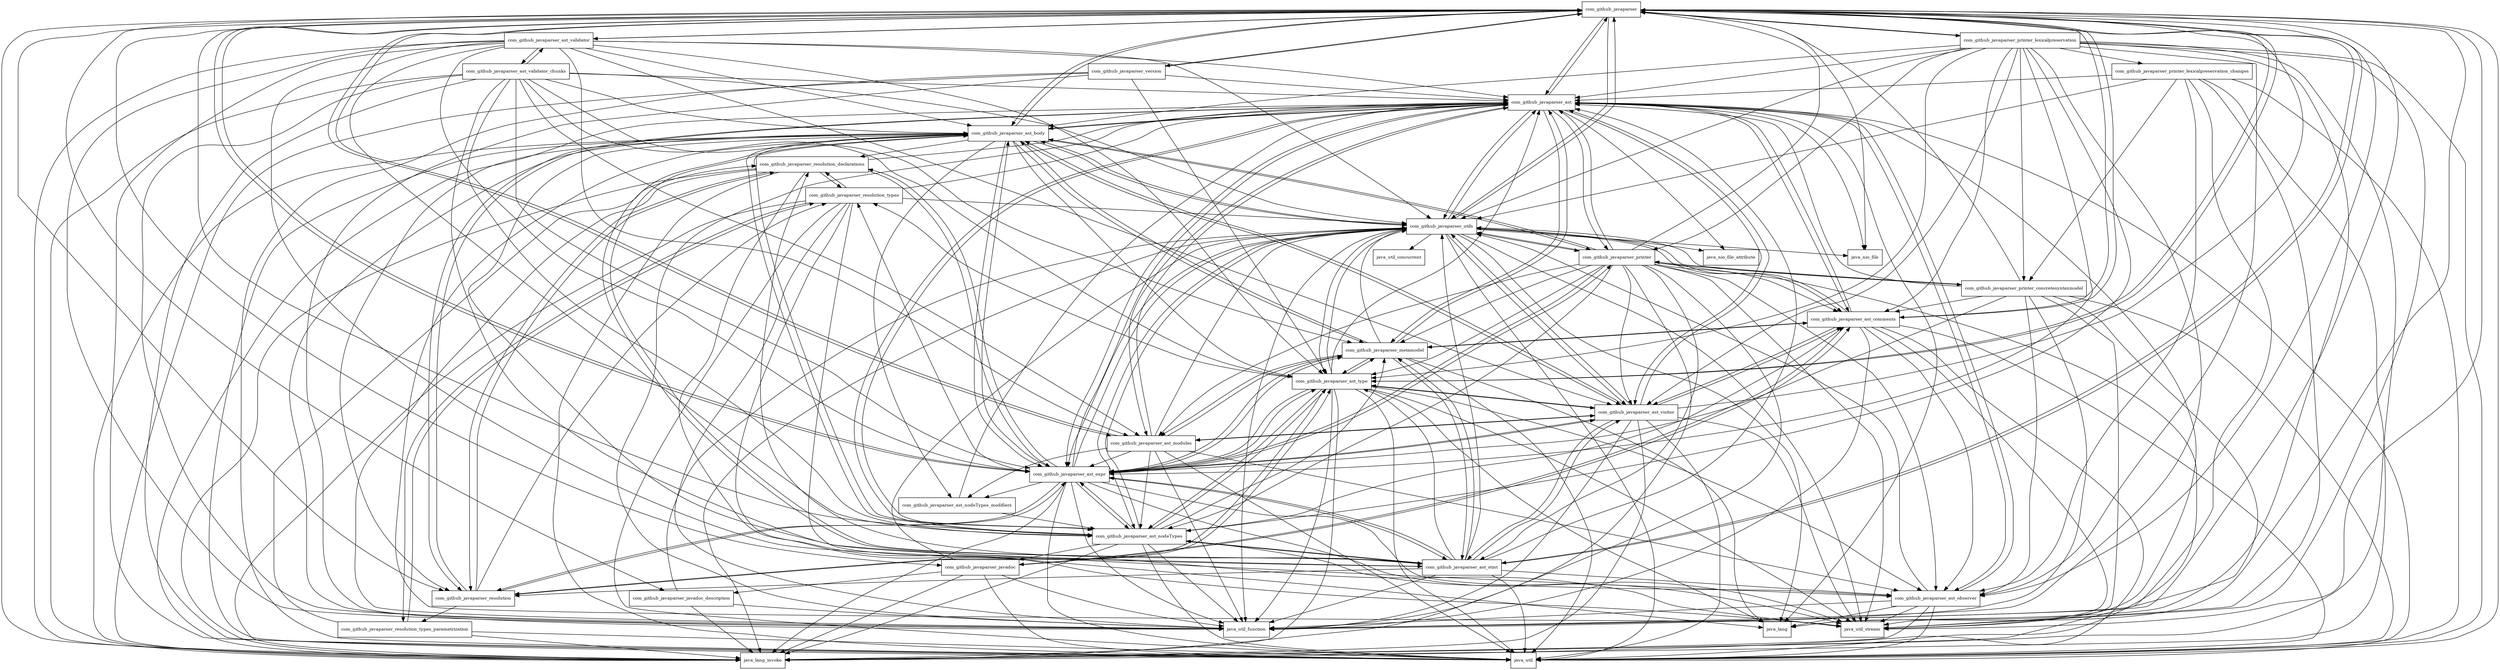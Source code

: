 digraph javaparser_core_3_13_10_package_dependencies {
  node [shape = box, fontsize=10.0];
  com_github_javaparser -> com_github_javaparser_ast;
  com_github_javaparser -> com_github_javaparser_ast_body;
  com_github_javaparser -> com_github_javaparser_ast_comments;
  com_github_javaparser -> com_github_javaparser_ast_expr;
  com_github_javaparser -> com_github_javaparser_ast_modules;
  com_github_javaparser -> com_github_javaparser_ast_observer;
  com_github_javaparser -> com_github_javaparser_ast_stmt;
  com_github_javaparser -> com_github_javaparser_ast_type;
  com_github_javaparser -> com_github_javaparser_ast_validator;
  com_github_javaparser -> com_github_javaparser_javadoc;
  com_github_javaparser -> com_github_javaparser_javadoc_description;
  com_github_javaparser -> com_github_javaparser_printer_lexicalpreservation;
  com_github_javaparser -> com_github_javaparser_resolution;
  com_github_javaparser -> com_github_javaparser_utils;
  com_github_javaparser -> com_github_javaparser_version;
  com_github_javaparser -> java_lang;
  com_github_javaparser -> java_lang_invoke;
  com_github_javaparser -> java_nio_file;
  com_github_javaparser -> java_util;
  com_github_javaparser -> java_util_function;
  com_github_javaparser -> java_util_stream;
  com_github_javaparser_ast -> com_github_javaparser;
  com_github_javaparser_ast -> com_github_javaparser_ast_body;
  com_github_javaparser_ast -> com_github_javaparser_ast_comments;
  com_github_javaparser_ast -> com_github_javaparser_ast_expr;
  com_github_javaparser_ast -> com_github_javaparser_ast_modules;
  com_github_javaparser_ast -> com_github_javaparser_ast_nodeTypes;
  com_github_javaparser_ast -> com_github_javaparser_ast_observer;
  com_github_javaparser_ast -> com_github_javaparser_ast_visitor;
  com_github_javaparser_ast -> com_github_javaparser_metamodel;
  com_github_javaparser_ast -> com_github_javaparser_printer;
  com_github_javaparser_ast -> com_github_javaparser_resolution;
  com_github_javaparser_ast -> com_github_javaparser_utils;
  com_github_javaparser_ast -> java_lang;
  com_github_javaparser_ast -> java_lang_invoke;
  com_github_javaparser_ast -> java_nio_file;
  com_github_javaparser_ast -> java_nio_file_attribute;
  com_github_javaparser_ast -> java_util;
  com_github_javaparser_ast -> java_util_function;
  com_github_javaparser_ast -> java_util_stream;
  com_github_javaparser_ast_body -> com_github_javaparser;
  com_github_javaparser_ast_body -> com_github_javaparser_ast;
  com_github_javaparser_ast_body -> com_github_javaparser_ast_expr;
  com_github_javaparser_ast_body -> com_github_javaparser_ast_nodeTypes;
  com_github_javaparser_ast_body -> com_github_javaparser_ast_nodeTypes_modifiers;
  com_github_javaparser_ast_body -> com_github_javaparser_ast_observer;
  com_github_javaparser_ast_body -> com_github_javaparser_ast_stmt;
  com_github_javaparser_ast_body -> com_github_javaparser_ast_type;
  com_github_javaparser_ast_body -> com_github_javaparser_ast_visitor;
  com_github_javaparser_ast_body -> com_github_javaparser_metamodel;
  com_github_javaparser_ast_body -> com_github_javaparser_printer;
  com_github_javaparser_ast_body -> com_github_javaparser_resolution;
  com_github_javaparser_ast_body -> com_github_javaparser_resolution_declarations;
  com_github_javaparser_ast_body -> com_github_javaparser_utils;
  com_github_javaparser_ast_body -> java_lang_invoke;
  com_github_javaparser_ast_body -> java_util;
  com_github_javaparser_ast_body -> java_util_function;
  com_github_javaparser_ast_body -> java_util_stream;
  com_github_javaparser_ast_comments -> com_github_javaparser;
  com_github_javaparser_ast_comments -> com_github_javaparser_ast;
  com_github_javaparser_ast_comments -> com_github_javaparser_ast_observer;
  com_github_javaparser_ast_comments -> com_github_javaparser_ast_visitor;
  com_github_javaparser_ast_comments -> com_github_javaparser_javadoc;
  com_github_javaparser_ast_comments -> com_github_javaparser_metamodel;
  com_github_javaparser_ast_comments -> com_github_javaparser_utils;
  com_github_javaparser_ast_comments -> java_lang_invoke;
  com_github_javaparser_ast_comments -> java_util;
  com_github_javaparser_ast_comments -> java_util_function;
  com_github_javaparser_ast_comments -> java_util_stream;
  com_github_javaparser_ast_expr -> com_github_javaparser;
  com_github_javaparser_ast_expr -> com_github_javaparser_ast;
  com_github_javaparser_ast_expr -> com_github_javaparser_ast_body;
  com_github_javaparser_ast_expr -> com_github_javaparser_ast_nodeTypes;
  com_github_javaparser_ast_expr -> com_github_javaparser_ast_nodeTypes_modifiers;
  com_github_javaparser_ast_expr -> com_github_javaparser_ast_observer;
  com_github_javaparser_ast_expr -> com_github_javaparser_ast_stmt;
  com_github_javaparser_ast_expr -> com_github_javaparser_ast_type;
  com_github_javaparser_ast_expr -> com_github_javaparser_ast_visitor;
  com_github_javaparser_ast_expr -> com_github_javaparser_metamodel;
  com_github_javaparser_ast_expr -> com_github_javaparser_printer;
  com_github_javaparser_ast_expr -> com_github_javaparser_resolution;
  com_github_javaparser_ast_expr -> com_github_javaparser_resolution_declarations;
  com_github_javaparser_ast_expr -> com_github_javaparser_resolution_types;
  com_github_javaparser_ast_expr -> com_github_javaparser_utils;
  com_github_javaparser_ast_expr -> java_lang_invoke;
  com_github_javaparser_ast_expr -> java_util;
  com_github_javaparser_ast_expr -> java_util_function;
  com_github_javaparser_ast_expr -> java_util_stream;
  com_github_javaparser_ast_modules -> com_github_javaparser;
  com_github_javaparser_ast_modules -> com_github_javaparser_ast;
  com_github_javaparser_ast_modules -> com_github_javaparser_ast_expr;
  com_github_javaparser_ast_modules -> com_github_javaparser_ast_nodeTypes;
  com_github_javaparser_ast_modules -> com_github_javaparser_ast_nodeTypes_modifiers;
  com_github_javaparser_ast_modules -> com_github_javaparser_ast_observer;
  com_github_javaparser_ast_modules -> com_github_javaparser_ast_visitor;
  com_github_javaparser_ast_modules -> com_github_javaparser_metamodel;
  com_github_javaparser_ast_modules -> com_github_javaparser_utils;
  com_github_javaparser_ast_modules -> java_util;
  com_github_javaparser_ast_modules -> java_util_function;
  com_github_javaparser_ast_nodeTypes -> com_github_javaparser;
  com_github_javaparser_ast_nodeTypes -> com_github_javaparser_ast;
  com_github_javaparser_ast_nodeTypes -> com_github_javaparser_ast_body;
  com_github_javaparser_ast_nodeTypes -> com_github_javaparser_ast_comments;
  com_github_javaparser_ast_nodeTypes -> com_github_javaparser_ast_expr;
  com_github_javaparser_ast_nodeTypes -> com_github_javaparser_ast_stmt;
  com_github_javaparser_ast_nodeTypes -> com_github_javaparser_ast_type;
  com_github_javaparser_ast_nodeTypes -> com_github_javaparser_javadoc;
  com_github_javaparser_ast_nodeTypes -> com_github_javaparser_metamodel;
  com_github_javaparser_ast_nodeTypes -> com_github_javaparser_utils;
  com_github_javaparser_ast_nodeTypes -> java_lang_invoke;
  com_github_javaparser_ast_nodeTypes -> java_util;
  com_github_javaparser_ast_nodeTypes -> java_util_function;
  com_github_javaparser_ast_nodeTypes -> java_util_stream;
  com_github_javaparser_ast_nodeTypes_modifiers -> com_github_javaparser_ast;
  com_github_javaparser_ast_nodeTypes_modifiers -> com_github_javaparser_ast_nodeTypes;
  com_github_javaparser_ast_observer -> com_github_javaparser_ast;
  com_github_javaparser_ast_observer -> com_github_javaparser_utils;
  com_github_javaparser_ast_observer -> java_lang;
  com_github_javaparser_ast_observer -> java_lang_invoke;
  com_github_javaparser_ast_observer -> java_util;
  com_github_javaparser_ast_observer -> java_util_function;
  com_github_javaparser_ast_observer -> java_util_stream;
  com_github_javaparser_ast_stmt -> com_github_javaparser;
  com_github_javaparser_ast_stmt -> com_github_javaparser_ast;
  com_github_javaparser_ast_stmt -> com_github_javaparser_ast_body;
  com_github_javaparser_ast_stmt -> com_github_javaparser_ast_expr;
  com_github_javaparser_ast_stmt -> com_github_javaparser_ast_nodeTypes;
  com_github_javaparser_ast_stmt -> com_github_javaparser_ast_observer;
  com_github_javaparser_ast_stmt -> com_github_javaparser_ast_type;
  com_github_javaparser_ast_stmt -> com_github_javaparser_ast_visitor;
  com_github_javaparser_ast_stmt -> com_github_javaparser_metamodel;
  com_github_javaparser_ast_stmt -> com_github_javaparser_resolution;
  com_github_javaparser_ast_stmt -> com_github_javaparser_resolution_declarations;
  com_github_javaparser_ast_stmt -> com_github_javaparser_utils;
  com_github_javaparser_ast_stmt -> java_util;
  com_github_javaparser_ast_stmt -> java_util_function;
  com_github_javaparser_ast_type -> com_github_javaparser;
  com_github_javaparser_ast_type -> com_github_javaparser_ast;
  com_github_javaparser_ast_type -> com_github_javaparser_ast_expr;
  com_github_javaparser_ast_type -> com_github_javaparser_ast_nodeTypes;
  com_github_javaparser_ast_type -> com_github_javaparser_ast_observer;
  com_github_javaparser_ast_type -> com_github_javaparser_ast_visitor;
  com_github_javaparser_ast_type -> com_github_javaparser_metamodel;
  com_github_javaparser_ast_type -> com_github_javaparser_resolution;
  com_github_javaparser_ast_type -> com_github_javaparser_resolution_types;
  com_github_javaparser_ast_type -> com_github_javaparser_utils;
  com_github_javaparser_ast_type -> java_lang;
  com_github_javaparser_ast_type -> java_lang_invoke;
  com_github_javaparser_ast_type -> java_util;
  com_github_javaparser_ast_type -> java_util_function;
  com_github_javaparser_ast_type -> java_util_stream;
  com_github_javaparser_ast_validator -> com_github_javaparser;
  com_github_javaparser_ast_validator -> com_github_javaparser_ast;
  com_github_javaparser_ast_validator -> com_github_javaparser_ast_body;
  com_github_javaparser_ast_validator -> com_github_javaparser_ast_expr;
  com_github_javaparser_ast_validator -> com_github_javaparser_ast_modules;
  com_github_javaparser_ast_validator -> com_github_javaparser_ast_nodeTypes;
  com_github_javaparser_ast_validator -> com_github_javaparser_ast_stmt;
  com_github_javaparser_ast_validator -> com_github_javaparser_ast_type;
  com_github_javaparser_ast_validator -> com_github_javaparser_ast_validator_chunks;
  com_github_javaparser_ast_validator -> com_github_javaparser_ast_visitor;
  com_github_javaparser_ast_validator -> com_github_javaparser_utils;
  com_github_javaparser_ast_validator -> java_lang_invoke;
  com_github_javaparser_ast_validator -> java_util;
  com_github_javaparser_ast_validator -> java_util_function;
  com_github_javaparser_ast_validator_chunks -> com_github_javaparser_ast;
  com_github_javaparser_ast_validator_chunks -> com_github_javaparser_ast_body;
  com_github_javaparser_ast_validator_chunks -> com_github_javaparser_ast_expr;
  com_github_javaparser_ast_validator_chunks -> com_github_javaparser_ast_modules;
  com_github_javaparser_ast_validator_chunks -> com_github_javaparser_ast_nodeTypes;
  com_github_javaparser_ast_validator_chunks -> com_github_javaparser_ast_stmt;
  com_github_javaparser_ast_validator_chunks -> com_github_javaparser_ast_type;
  com_github_javaparser_ast_validator_chunks -> com_github_javaparser_ast_validator;
  com_github_javaparser_ast_validator_chunks -> com_github_javaparser_metamodel;
  com_github_javaparser_ast_validator_chunks -> com_github_javaparser_utils;
  com_github_javaparser_ast_validator_chunks -> java_lang_invoke;
  com_github_javaparser_ast_validator_chunks -> java_util;
  com_github_javaparser_ast_validator_chunks -> java_util_function;
  com_github_javaparser_ast_visitor -> com_github_javaparser;
  com_github_javaparser_ast_visitor -> com_github_javaparser_ast;
  com_github_javaparser_ast_visitor -> com_github_javaparser_ast_body;
  com_github_javaparser_ast_visitor -> com_github_javaparser_ast_comments;
  com_github_javaparser_ast_visitor -> com_github_javaparser_ast_expr;
  com_github_javaparser_ast_visitor -> com_github_javaparser_ast_modules;
  com_github_javaparser_ast_visitor -> com_github_javaparser_ast_stmt;
  com_github_javaparser_ast_visitor -> com_github_javaparser_ast_type;
  com_github_javaparser_ast_visitor -> com_github_javaparser_utils;
  com_github_javaparser_ast_visitor -> java_lang_invoke;
  com_github_javaparser_ast_visitor -> java_util;
  com_github_javaparser_ast_visitor -> java_util_function;
  com_github_javaparser_ast_visitor -> java_util_stream;
  com_github_javaparser_javadoc -> com_github_javaparser_ast_comments;
  com_github_javaparser_javadoc -> com_github_javaparser_javadoc_description;
  com_github_javaparser_javadoc -> com_github_javaparser_utils;
  com_github_javaparser_javadoc -> java_lang_invoke;
  com_github_javaparser_javadoc -> java_util;
  com_github_javaparser_javadoc -> java_util_function;
  com_github_javaparser_javadoc_description -> com_github_javaparser_utils;
  com_github_javaparser_javadoc_description -> java_lang_invoke;
  com_github_javaparser_javadoc_description -> java_util_function;
  com_github_javaparser_metamodel -> com_github_javaparser_ast;
  com_github_javaparser_metamodel -> com_github_javaparser_ast_body;
  com_github_javaparser_metamodel -> com_github_javaparser_ast_comments;
  com_github_javaparser_metamodel -> com_github_javaparser_ast_expr;
  com_github_javaparser_metamodel -> com_github_javaparser_ast_modules;
  com_github_javaparser_metamodel -> com_github_javaparser_ast_stmt;
  com_github_javaparser_metamodel -> com_github_javaparser_ast_type;
  com_github_javaparser_metamodel -> com_github_javaparser_utils;
  com_github_javaparser_metamodel -> java_lang;
  com_github_javaparser_metamodel -> java_util;
  com_github_javaparser_printer -> com_github_javaparser;
  com_github_javaparser_printer -> com_github_javaparser_ast;
  com_github_javaparser_printer -> com_github_javaparser_ast_body;
  com_github_javaparser_printer -> com_github_javaparser_ast_comments;
  com_github_javaparser_printer -> com_github_javaparser_ast_expr;
  com_github_javaparser_printer -> com_github_javaparser_ast_modules;
  com_github_javaparser_printer -> com_github_javaparser_ast_nodeTypes;
  com_github_javaparser_printer -> com_github_javaparser_ast_observer;
  com_github_javaparser_printer -> com_github_javaparser_ast_stmt;
  com_github_javaparser_printer -> com_github_javaparser_ast_type;
  com_github_javaparser_printer -> com_github_javaparser_ast_visitor;
  com_github_javaparser_printer -> com_github_javaparser_metamodel;
  com_github_javaparser_printer -> com_github_javaparser_printer_concretesyntaxmodel;
  com_github_javaparser_printer -> com_github_javaparser_utils;
  com_github_javaparser_printer -> java_lang_invoke;
  com_github_javaparser_printer -> java_util;
  com_github_javaparser_printer -> java_util_function;
  com_github_javaparser_printer -> java_util_stream;
  com_github_javaparser_printer_concretesyntaxmodel -> com_github_javaparser;
  com_github_javaparser_printer_concretesyntaxmodel -> com_github_javaparser_ast;
  com_github_javaparser_printer_concretesyntaxmodel -> com_github_javaparser_ast_comments;
  com_github_javaparser_printer_concretesyntaxmodel -> com_github_javaparser_ast_expr;
  com_github_javaparser_printer_concretesyntaxmodel -> com_github_javaparser_ast_observer;
  com_github_javaparser_printer_concretesyntaxmodel -> com_github_javaparser_printer;
  com_github_javaparser_printer_concretesyntaxmodel -> com_github_javaparser_utils;
  com_github_javaparser_printer_concretesyntaxmodel -> java_lang_invoke;
  com_github_javaparser_printer_concretesyntaxmodel -> java_util;
  com_github_javaparser_printer_concretesyntaxmodel -> java_util_function;
  com_github_javaparser_printer_concretesyntaxmodel -> java_util_stream;
  com_github_javaparser_printer_lexicalpreservation -> com_github_javaparser;
  com_github_javaparser_printer_lexicalpreservation -> com_github_javaparser_ast;
  com_github_javaparser_printer_lexicalpreservation -> com_github_javaparser_ast_body;
  com_github_javaparser_printer_lexicalpreservation -> com_github_javaparser_ast_comments;
  com_github_javaparser_printer_lexicalpreservation -> com_github_javaparser_ast_expr;
  com_github_javaparser_printer_lexicalpreservation -> com_github_javaparser_ast_nodeTypes;
  com_github_javaparser_printer_lexicalpreservation -> com_github_javaparser_ast_observer;
  com_github_javaparser_printer_lexicalpreservation -> com_github_javaparser_ast_type;
  com_github_javaparser_printer_lexicalpreservation -> com_github_javaparser_ast_visitor;
  com_github_javaparser_printer_lexicalpreservation -> com_github_javaparser_printer;
  com_github_javaparser_printer_lexicalpreservation -> com_github_javaparser_printer_concretesyntaxmodel;
  com_github_javaparser_printer_lexicalpreservation -> com_github_javaparser_printer_lexicalpreservation_changes;
  com_github_javaparser_printer_lexicalpreservation -> com_github_javaparser_utils;
  com_github_javaparser_printer_lexicalpreservation -> java_lang;
  com_github_javaparser_printer_lexicalpreservation -> java_lang_invoke;
  com_github_javaparser_printer_lexicalpreservation -> java_util;
  com_github_javaparser_printer_lexicalpreservation -> java_util_function;
  com_github_javaparser_printer_lexicalpreservation -> java_util_stream;
  com_github_javaparser_printer_lexicalpreservation_changes -> com_github_javaparser_ast;
  com_github_javaparser_printer_lexicalpreservation_changes -> com_github_javaparser_ast_observer;
  com_github_javaparser_printer_lexicalpreservation_changes -> com_github_javaparser_printer_concretesyntaxmodel;
  com_github_javaparser_printer_lexicalpreservation_changes -> com_github_javaparser_utils;
  com_github_javaparser_printer_lexicalpreservation_changes -> java_lang_invoke;
  com_github_javaparser_printer_lexicalpreservation_changes -> java_util;
  com_github_javaparser_printer_lexicalpreservation_changes -> java_util_function;
  com_github_javaparser_printer_lexicalpreservation_changes -> java_util_stream;
  com_github_javaparser_resolution -> com_github_javaparser_ast;
  com_github_javaparser_resolution -> com_github_javaparser_ast_expr;
  com_github_javaparser_resolution -> com_github_javaparser_ast_type;
  com_github_javaparser_resolution -> com_github_javaparser_resolution_declarations;
  com_github_javaparser_resolution -> com_github_javaparser_resolution_types;
  com_github_javaparser_resolution -> com_github_javaparser_resolution_types_parametrization;
  com_github_javaparser_resolution_declarations -> com_github_javaparser_ast;
  com_github_javaparser_resolution_declarations -> com_github_javaparser_ast_expr;
  com_github_javaparser_resolution_declarations -> com_github_javaparser_resolution;
  com_github_javaparser_resolution_declarations -> com_github_javaparser_resolution_types;
  com_github_javaparser_resolution_declarations -> java_lang_invoke;
  com_github_javaparser_resolution_declarations -> java_util;
  com_github_javaparser_resolution_declarations -> java_util_function;
  com_github_javaparser_resolution_declarations -> java_util_stream;
  com_github_javaparser_resolution_types -> com_github_javaparser_ast;
  com_github_javaparser_resolution_types -> com_github_javaparser_resolution_declarations;
  com_github_javaparser_resolution_types -> com_github_javaparser_resolution_types_parametrization;
  com_github_javaparser_resolution_types -> com_github_javaparser_utils;
  com_github_javaparser_resolution_types -> java_lang;
  com_github_javaparser_resolution_types -> java_lang_invoke;
  com_github_javaparser_resolution_types -> java_util;
  com_github_javaparser_resolution_types -> java_util_function;
  com_github_javaparser_resolution_types -> java_util_stream;
  com_github_javaparser_resolution_types_parametrization -> com_github_javaparser_resolution_declarations;
  com_github_javaparser_resolution_types_parametrization -> com_github_javaparser_resolution_types;
  com_github_javaparser_resolution_types_parametrization -> java_lang_invoke;
  com_github_javaparser_resolution_types_parametrization -> java_util;
  com_github_javaparser_utils -> com_github_javaparser;
  com_github_javaparser_utils -> com_github_javaparser_ast;
  com_github_javaparser_utils -> com_github_javaparser_ast_body;
  com_github_javaparser_utils -> com_github_javaparser_ast_comments;
  com_github_javaparser_utils -> com_github_javaparser_ast_expr;
  com_github_javaparser_utils -> com_github_javaparser_ast_nodeTypes;
  com_github_javaparser_utils -> com_github_javaparser_ast_type;
  com_github_javaparser_utils -> com_github_javaparser_ast_visitor;
  com_github_javaparser_utils -> com_github_javaparser_printer;
  com_github_javaparser_utils -> java_lang;
  com_github_javaparser_utils -> java_lang_invoke;
  com_github_javaparser_utils -> java_nio_file;
  com_github_javaparser_utils -> java_nio_file_attribute;
  com_github_javaparser_utils -> java_util;
  com_github_javaparser_utils -> java_util_concurrent;
  com_github_javaparser_utils -> java_util_function;
  com_github_javaparser_utils -> java_util_stream;
  com_github_javaparser_version -> com_github_javaparser;
  com_github_javaparser_version -> com_github_javaparser_ast;
  com_github_javaparser_version -> com_github_javaparser_ast_type;
  com_github_javaparser_version -> java_lang_invoke;
  com_github_javaparser_version -> java_util;
  com_github_javaparser_version -> java_util_function;
}
